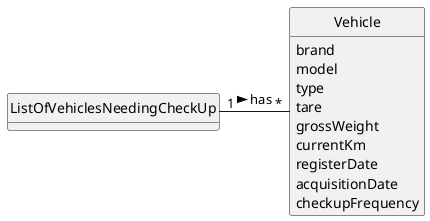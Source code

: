 @startuml
skinparam monochrome true
skinparam packageStyle rectangle
skinparam shadowing false

skinparam classAttributeIconSize 0

hide circle
hide methods

class ListOfVehiclesNeedingCheckUp {
}

class Vehicle {
    brand
    model
    type
    tare
    grossWeight
    currentKm
    registerDate
    acquisitionDate
    checkupFrequency
}


ListOfVehiclesNeedingCheckUp "1" - "*" Vehicle : has >

@enduml